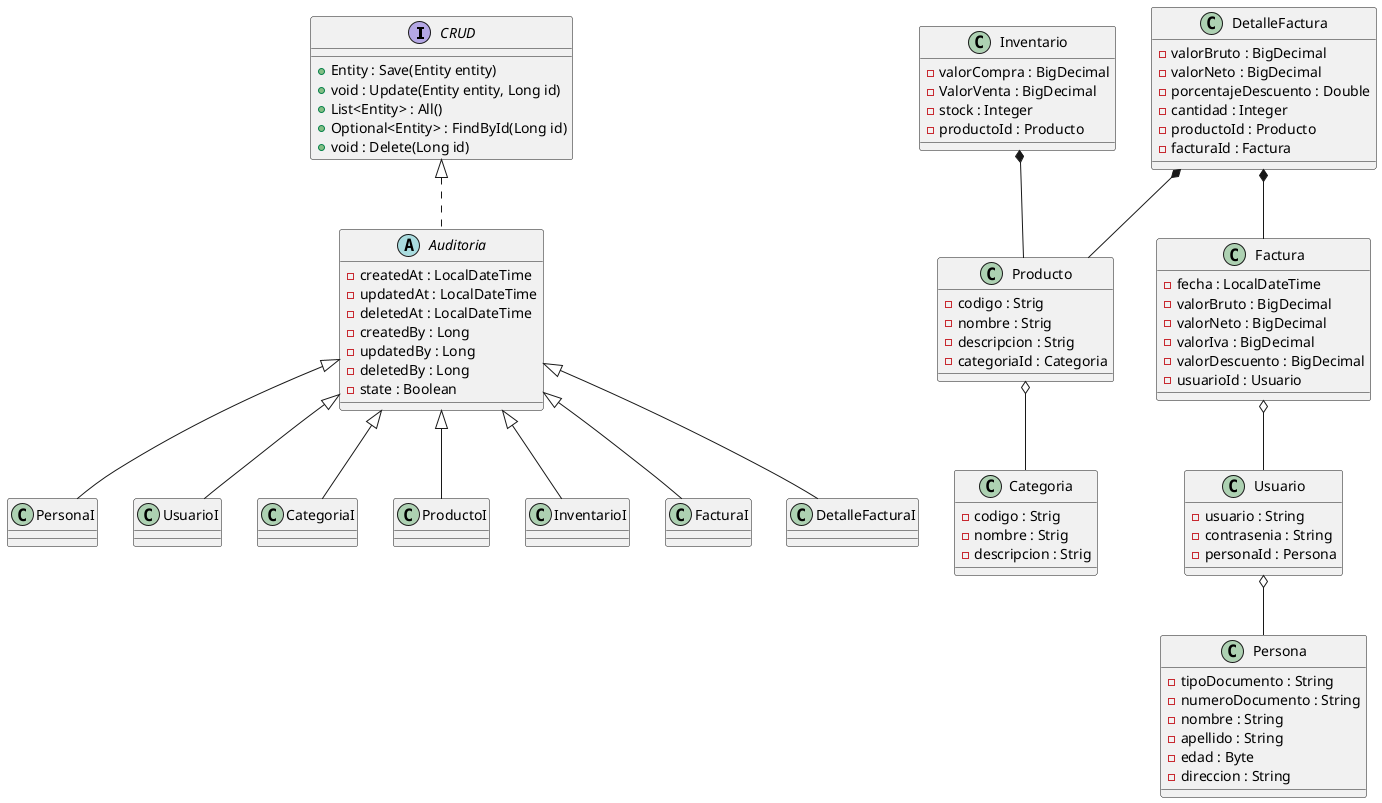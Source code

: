 @startuml

interface CRUD{
    + Entity : Save(Entity entity)
    + void : Update(Entity entity, Long id)
    + List<Entity> : All()
    + Optional<Entity> : FindById(Long id)
    + void : Delete(Long id) 
}

abstract class Auditoria implements CRUD{
    - createdAt : LocalDateTime
    - updatedAt : LocalDateTime
    - deletedAt : LocalDateTime
    - createdBy : Long
    - updatedBy : Long
    - deletedBy : Long
    - state : Boolean
}
class PersonaI extends Auditoria{}
class UsuarioI extends Auditoria{}
class CategoriaI extends Auditoria{}
class ProductoI extends Auditoria{}
class InventarioI extends Auditoria{}
class FacturaI extends Auditoria{}
class DetalleFacturaI extends Auditoria{}

class Persona{
    - tipoDocumento : String
    - numeroDocumento : String
    - nombre : String
    - apellido : String
    - edad : Byte
    - direccion : String
}
		
class Usuario{
    - usuario : String
	- contrasenia : String
	- personaId : Persona
}

class Categoria{
    - codigo : Strig
	- nombre : Strig
	- descripcion : Strig
}

class Producto{
    - codigo : Strig
	- nombre : Strig
	- descripcion : Strig
    - categoriaId : Categoria
}

class Inventario{
    - valorCompra : BigDecimal
	- ValorVenta : BigDecimal
	- stock : Integer
	- productoId : Producto
}
class Factura{
    - fecha : LocalDateTime
    - valorBruto : BigDecimal
    - valorNeto : BigDecimal
    - valorIva : BigDecimal
    - valorDescuento : BigDecimal
    - usuarioId : Usuario
}

class DetalleFactura{
    - valorBruto : BigDecimal
    - valorNeto : BigDecimal
    - porcentajeDescuento : Double
    - cantidad : Integer
    - productoId : Producto
    - facturaId : Factura
}
		

Usuario o-- Persona
Producto o-- Categoria
Inventario *-- Producto
Factura o-- Usuario
DetalleFactura *-- Factura
DetalleFactura *-- Producto
@enduml